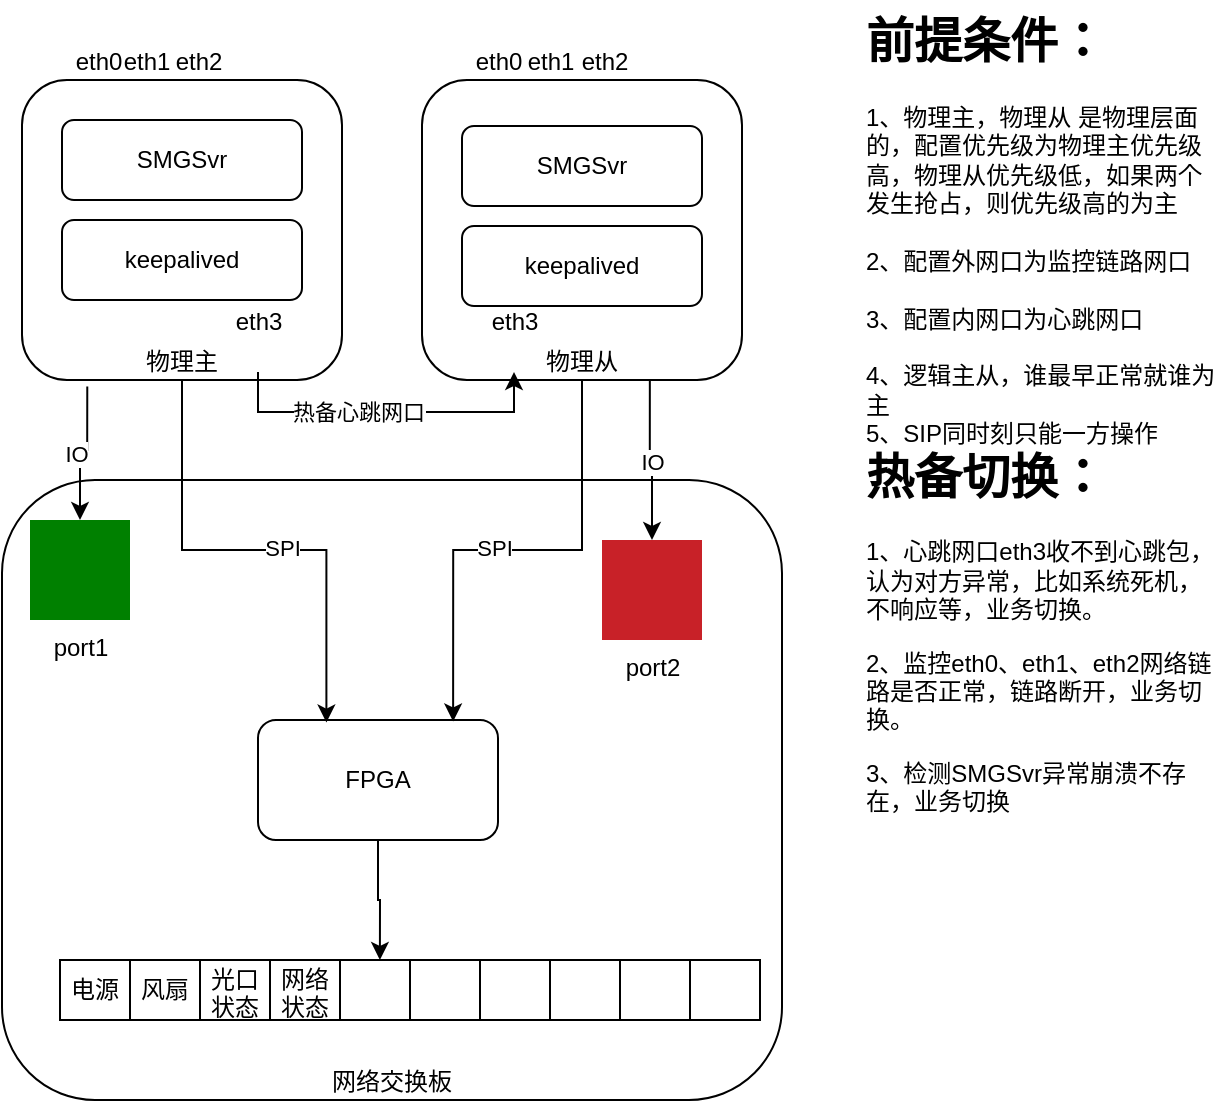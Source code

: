 <mxfile version="28.0.7">
  <diagram name="第 1 页" id="JsG_deU7dv6ZPL6rb_Fu">
    <mxGraphModel dx="815" dy="414" grid="1" gridSize="10" guides="1" tooltips="1" connect="1" arrows="1" fold="1" page="1" pageScale="1" pageWidth="827" pageHeight="1169" math="0" shadow="0">
      <root>
        <mxCell id="0" />
        <mxCell id="1" parent="0" />
        <mxCell id="0CipUV3xGFJQIInli8gr-2" value="网络交换板" style="rounded=1;whiteSpace=wrap;html=1;verticalAlign=bottom;" vertex="1" parent="1">
          <mxGeometry x="140" y="360" width="390" height="310" as="geometry" />
        </mxCell>
        <mxCell id="0CipUV3xGFJQIInli8gr-21" style="edgeStyle=orthogonalEdgeStyle;rounded=0;orthogonalLoop=1;jettySize=auto;html=1;exitX=0.204;exitY=1.022;exitDx=0;exitDy=0;exitPerimeter=0;" edge="1" parent="1" source="0CipUV3xGFJQIInli8gr-1" target="0CipUV3xGFJQIInli8gr-19">
          <mxGeometry relative="1" as="geometry" />
        </mxCell>
        <mxCell id="0CipUV3xGFJQIInli8gr-33" value="IO" style="edgeLabel;html=1;align=center;verticalAlign=middle;resizable=0;points=[];" vertex="1" connectable="0" parent="0CipUV3xGFJQIInli8gr-21">
          <mxGeometry x="0.059" y="-2" relative="1" as="geometry">
            <mxPoint as="offset" />
          </mxGeometry>
        </mxCell>
        <mxCell id="0CipUV3xGFJQIInli8gr-1" value="物理主" style="rounded=1;whiteSpace=wrap;html=1;verticalAlign=bottom;" vertex="1" parent="1">
          <mxGeometry x="150" y="160" width="160" height="150" as="geometry" />
        </mxCell>
        <mxCell id="0CipUV3xGFJQIInli8gr-22" style="edgeStyle=orthogonalEdgeStyle;rounded=0;orthogonalLoop=1;jettySize=auto;html=1;exitX=0.712;exitY=0.988;exitDx=0;exitDy=0;exitPerimeter=0;" edge="1" parent="1" source="0CipUV3xGFJQIInli8gr-3" target="0CipUV3xGFJQIInli8gr-20">
          <mxGeometry relative="1" as="geometry" />
        </mxCell>
        <mxCell id="0CipUV3xGFJQIInli8gr-34" value="IO" style="edgeLabel;html=1;align=center;verticalAlign=middle;resizable=0;points=[];" vertex="1" connectable="0" parent="0CipUV3xGFJQIInli8gr-22">
          <mxGeometry x="0.056" relative="1" as="geometry">
            <mxPoint as="offset" />
          </mxGeometry>
        </mxCell>
        <mxCell id="0CipUV3xGFJQIInli8gr-3" value="物理从" style="rounded=1;whiteSpace=wrap;html=1;verticalAlign=bottom;" vertex="1" parent="1">
          <mxGeometry x="350" y="160" width="160" height="150" as="geometry" />
        </mxCell>
        <mxCell id="0CipUV3xGFJQIInli8gr-4" value="SMGSvr" style="rounded=1;whiteSpace=wrap;html=1;" vertex="1" parent="1">
          <mxGeometry x="170" y="180" width="120" height="40" as="geometry" />
        </mxCell>
        <mxCell id="0CipUV3xGFJQIInli8gr-5" value="SMGSvr" style="rounded=1;whiteSpace=wrap;html=1;" vertex="1" parent="1">
          <mxGeometry x="370" y="183" width="120" height="40" as="geometry" />
        </mxCell>
        <mxCell id="0CipUV3xGFJQIInli8gr-6" value="eth0" style="shape=image;html=1;verticalAlign=bottom;verticalLabelPosition=top;labelBackgroundColor=#ffffff;imageAspect=0;aspect=fixed;image=https://icons.diagrams.net/icon-cache1/Bootstrap_Vol_2-2296/ethernet-743.svg;labelPosition=center;align=center;" vertex="1" parent="1">
          <mxGeometry x="180" y="160" width="16" height="16" as="geometry" />
        </mxCell>
        <mxCell id="0CipUV3xGFJQIInli8gr-7" value="eth1" style="shape=image;html=1;verticalAlign=bottom;verticalLabelPosition=top;labelBackgroundColor=#ffffff;imageAspect=0;aspect=fixed;image=https://icons.diagrams.net/icon-cache1/Bootstrap_Vol_2-2296/ethernet-743.svg;labelPosition=center;align=center;" vertex="1" parent="1">
          <mxGeometry x="204" y="160" width="16" height="16" as="geometry" />
        </mxCell>
        <mxCell id="0CipUV3xGFJQIInli8gr-8" value="eth2" style="shape=image;html=1;verticalAlign=bottom;verticalLabelPosition=top;labelBackgroundColor=#ffffff;imageAspect=0;aspect=fixed;image=https://icons.diagrams.net/icon-cache1/Bootstrap_Vol_2-2296/ethernet-743.svg;labelPosition=center;align=center;" vertex="1" parent="1">
          <mxGeometry x="230" y="160" width="16" height="16" as="geometry" />
        </mxCell>
        <mxCell id="0CipUV3xGFJQIInli8gr-14" style="edgeStyle=orthogonalEdgeStyle;rounded=0;orthogonalLoop=1;jettySize=auto;html=1;entryX=0.5;entryY=1;entryDx=0;entryDy=0;" edge="1" parent="1" source="0CipUV3xGFJQIInli8gr-9" target="0CipUV3xGFJQIInli8gr-10">
          <mxGeometry relative="1" as="geometry">
            <Array as="points">
              <mxPoint x="268" y="326" />
              <mxPoint x="396" y="326" />
            </Array>
          </mxGeometry>
        </mxCell>
        <mxCell id="0CipUV3xGFJQIInli8gr-15" value="热备心跳网口" style="edgeLabel;html=1;align=center;verticalAlign=middle;resizable=0;points=[];" vertex="1" connectable="0" parent="0CipUV3xGFJQIInli8gr-14">
          <mxGeometry x="-0.169" relative="1" as="geometry">
            <mxPoint as="offset" />
          </mxGeometry>
        </mxCell>
        <mxCell id="0CipUV3xGFJQIInli8gr-9" value="eth3" style="shape=image;html=1;verticalAlign=bottom;verticalLabelPosition=top;labelBackgroundColor=#ffffff;imageAspect=0;aspect=fixed;image=https://icons.diagrams.net/icon-cache1/Bootstrap_Vol_2-2296/ethernet-743.svg;labelPosition=center;align=center;" vertex="1" parent="1">
          <mxGeometry x="260" y="290" width="16" height="16" as="geometry" />
        </mxCell>
        <mxCell id="0CipUV3xGFJQIInli8gr-10" value="eth3" style="shape=image;html=1;verticalAlign=bottom;verticalLabelPosition=top;labelBackgroundColor=#ffffff;imageAspect=0;aspect=fixed;image=https://icons.diagrams.net/icon-cache1/Bootstrap_Vol_2-2296/ethernet-743.svg;labelPosition=center;align=center;" vertex="1" parent="1">
          <mxGeometry x="388" y="290" width="16" height="16" as="geometry" />
        </mxCell>
        <mxCell id="0CipUV3xGFJQIInli8gr-11" value="eth0" style="shape=image;html=1;verticalAlign=bottom;verticalLabelPosition=top;labelBackgroundColor=#ffffff;imageAspect=0;aspect=fixed;image=https://icons.diagrams.net/icon-cache1/Bootstrap_Vol_2-2296/ethernet-743.svg;labelPosition=center;align=center;" vertex="1" parent="1">
          <mxGeometry x="380" y="160" width="16" height="16" as="geometry" />
        </mxCell>
        <mxCell id="0CipUV3xGFJQIInli8gr-12" value="eth1" style="shape=image;html=1;verticalAlign=bottom;verticalLabelPosition=top;labelBackgroundColor=#ffffff;imageAspect=0;aspect=fixed;image=https://icons.diagrams.net/icon-cache1/Bootstrap_Vol_2-2296/ethernet-743.svg;labelPosition=center;align=center;" vertex="1" parent="1">
          <mxGeometry x="406" y="160" width="16" height="16" as="geometry" />
        </mxCell>
        <mxCell id="0CipUV3xGFJQIInli8gr-13" value="eth2" style="shape=image;html=1;verticalAlign=bottom;verticalLabelPosition=top;labelBackgroundColor=#ffffff;imageAspect=0;aspect=fixed;image=https://icons.diagrams.net/icon-cache1/Bootstrap_Vol_2-2296/ethernet-743.svg;labelPosition=center;align=center;" vertex="1" parent="1">
          <mxGeometry x="433" y="160" width="16" height="16" as="geometry" />
        </mxCell>
        <mxCell id="0CipUV3xGFJQIInli8gr-16" value="keepalived" style="rounded=1;whiteSpace=wrap;html=1;" vertex="1" parent="1">
          <mxGeometry x="170" y="230" width="120" height="40" as="geometry" />
        </mxCell>
        <mxCell id="0CipUV3xGFJQIInli8gr-17" value="keepalived" style="rounded=1;whiteSpace=wrap;html=1;" vertex="1" parent="1">
          <mxGeometry x="370" y="233" width="120" height="40" as="geometry" />
        </mxCell>
        <mxCell id="0CipUV3xGFJQIInli8gr-19" value="port1" style="fillColor=#008000;aspect=fixed;sketch=0;pointerEvents=1;shadow=0;dashed=0;html=1;strokeColor=none;labelPosition=center;verticalLabelPosition=bottom;outlineConnect=0;verticalAlign=top;align=center;shape=mxgraph.openstack.neutron_port;" vertex="1" parent="1">
          <mxGeometry x="154" y="380" width="50" height="50" as="geometry" />
        </mxCell>
        <mxCell id="0CipUV3xGFJQIInli8gr-20" value="port2" style="fillColor=#C82128;aspect=fixed;sketch=0;pointerEvents=1;shadow=0;dashed=0;html=1;strokeColor=none;labelPosition=center;verticalLabelPosition=bottom;outlineConnect=0;verticalAlign=top;align=center;shape=mxgraph.openstack.neutron_port;" vertex="1" parent="1">
          <mxGeometry x="440" y="390" width="50" height="50" as="geometry" />
        </mxCell>
        <mxCell id="0CipUV3xGFJQIInli8gr-23" value="&lt;h1 style=&quot;margin-top: 0px;&quot;&gt;前提条件：&lt;/h1&gt;&lt;div&gt;&lt;span style=&quot;background-color: transparent; color: light-dark(rgb(0, 0, 0), rgb(255, 255, 255));&quot;&gt;1、物理主，物理从 是物理层面的，配置优先级为物理主优先级高，物理从优先级低，如果两个发生抢占，则优先级高的为主&lt;/span&gt;&lt;/div&gt;&lt;div&gt;&lt;span style=&quot;background-color: transparent; color: light-dark(rgb(0, 0, 0), rgb(255, 255, 255));&quot;&gt;&lt;br&gt;&lt;/span&gt;&lt;/div&gt;&lt;div&gt;2、配置外网口为监控链路网口&lt;/div&gt;&lt;div&gt;&lt;br&gt;&lt;/div&gt;&lt;div&gt;3、配置内网口为心跳网口&lt;/div&gt;&lt;div&gt;&lt;br&gt;&lt;/div&gt;&lt;div&gt;4、逻辑主从，谁最早正常就谁为主&lt;/div&gt;&lt;div&gt;5、SIP同时刻只能一方操作&lt;/div&gt;&lt;h1 style=&quot;margin-top: 0px;&quot;&gt;热备切换：&lt;/h1&gt;&lt;p&gt;&lt;span style=&quot;background-color: transparent; color: light-dark(rgb(0, 0, 0), rgb(255, 255, 255));&quot;&gt;1、心跳网口eth3收不到心跳包，认为对方异常，比如系统死机，不响应等，业务切换。&lt;/span&gt;&lt;/p&gt;&lt;p&gt;&lt;span style=&quot;background-color: transparent; color: light-dark(rgb(0, 0, 0), rgb(255, 255, 255));&quot;&gt;2、监控eth0、eth1、eth2网络链路是否正常，链路断开，业务切换。&lt;/span&gt;&lt;/p&gt;&lt;p&gt;3、检测SMGSvr异常崩溃不存在，业务切换&lt;/p&gt;" style="text;html=1;whiteSpace=wrap;overflow=hidden;rounded=0;" vertex="1" parent="1">
          <mxGeometry x="570" y="120" width="180" height="530" as="geometry" />
        </mxCell>
        <mxCell id="0CipUV3xGFJQIInli8gr-26" value="FPGA" style="rounded=1;whiteSpace=wrap;html=1;" vertex="1" parent="1">
          <mxGeometry x="268" y="480" width="120" height="60" as="geometry" />
        </mxCell>
        <mxCell id="0CipUV3xGFJQIInli8gr-29" style="edgeStyle=orthogonalEdgeStyle;rounded=0;orthogonalLoop=1;jettySize=auto;html=1;entryX=0.285;entryY=0.021;entryDx=0;entryDy=0;entryPerimeter=0;" edge="1" parent="1" source="0CipUV3xGFJQIInli8gr-1" target="0CipUV3xGFJQIInli8gr-26">
          <mxGeometry relative="1" as="geometry" />
        </mxCell>
        <mxCell id="0CipUV3xGFJQIInli8gr-31" value="SPI" style="edgeLabel;html=1;align=center;verticalAlign=middle;resizable=0;points=[];" vertex="1" connectable="0" parent="0CipUV3xGFJQIInli8gr-29">
          <mxGeometry x="0.108" y="1" relative="1" as="geometry">
            <mxPoint as="offset" />
          </mxGeometry>
        </mxCell>
        <mxCell id="0CipUV3xGFJQIInli8gr-30" style="edgeStyle=orthogonalEdgeStyle;rounded=0;orthogonalLoop=1;jettySize=auto;html=1;entryX=0.813;entryY=0.012;entryDx=0;entryDy=0;entryPerimeter=0;" edge="1" parent="1" source="0CipUV3xGFJQIInli8gr-3" target="0CipUV3xGFJQIInli8gr-26">
          <mxGeometry relative="1" as="geometry" />
        </mxCell>
        <mxCell id="0CipUV3xGFJQIInli8gr-32" value="SPI" style="edgeLabel;html=1;align=center;verticalAlign=middle;resizable=0;points=[];" vertex="1" connectable="0" parent="0CipUV3xGFJQIInli8gr-30">
          <mxGeometry x="0.096" y="-1" relative="1" as="geometry">
            <mxPoint as="offset" />
          </mxGeometry>
        </mxCell>
        <mxCell id="0CipUV3xGFJQIInli8gr-54" value="" style="shape=table;startSize=0;container=1;collapsible=0;childLayout=tableLayout;" vertex="1" parent="1">
          <mxGeometry x="169" y="600" width="350" height="30" as="geometry" />
        </mxCell>
        <mxCell id="0CipUV3xGFJQIInli8gr-55" value="" style="shape=tableRow;horizontal=0;startSize=0;swimlaneHead=0;swimlaneBody=0;strokeColor=inherit;top=0;left=0;bottom=0;right=0;collapsible=0;dropTarget=0;fillColor=none;points=[[0,0.5],[1,0.5]];portConstraint=eastwest;" vertex="1" parent="0CipUV3xGFJQIInli8gr-54">
          <mxGeometry width="350" height="30" as="geometry" />
        </mxCell>
        <mxCell id="0CipUV3xGFJQIInli8gr-56" value="电源" style="shape=partialRectangle;html=1;whiteSpace=wrap;connectable=0;strokeColor=inherit;overflow=hidden;fillColor=none;top=0;left=0;bottom=0;right=0;pointerEvents=1;" vertex="1" parent="0CipUV3xGFJQIInli8gr-55">
          <mxGeometry width="35" height="30" as="geometry">
            <mxRectangle width="35" height="30" as="alternateBounds" />
          </mxGeometry>
        </mxCell>
        <mxCell id="0CipUV3xGFJQIInli8gr-57" value="风扇" style="shape=partialRectangle;html=1;whiteSpace=wrap;connectable=0;strokeColor=inherit;overflow=hidden;fillColor=none;top=0;left=0;bottom=0;right=0;pointerEvents=1;" vertex="1" parent="0CipUV3xGFJQIInli8gr-55">
          <mxGeometry x="35" width="35" height="30" as="geometry">
            <mxRectangle width="35" height="30" as="alternateBounds" />
          </mxGeometry>
        </mxCell>
        <mxCell id="0CipUV3xGFJQIInli8gr-58" value="光口状态" style="shape=partialRectangle;html=1;whiteSpace=wrap;connectable=0;strokeColor=inherit;overflow=hidden;fillColor=none;top=0;left=0;bottom=0;right=0;pointerEvents=1;" vertex="1" parent="0CipUV3xGFJQIInli8gr-55">
          <mxGeometry x="70" width="35" height="30" as="geometry">
            <mxRectangle width="35" height="30" as="alternateBounds" />
          </mxGeometry>
        </mxCell>
        <mxCell id="0CipUV3xGFJQIInli8gr-59" value="网络状态" style="shape=partialRectangle;html=1;whiteSpace=wrap;connectable=0;strokeColor=inherit;overflow=hidden;fillColor=none;top=0;left=0;bottom=0;right=0;pointerEvents=1;" vertex="1" parent="0CipUV3xGFJQIInli8gr-55">
          <mxGeometry x="105" width="35" height="30" as="geometry">
            <mxRectangle width="35" height="30" as="alternateBounds" />
          </mxGeometry>
        </mxCell>
        <mxCell id="0CipUV3xGFJQIInli8gr-60" value="" style="shape=partialRectangle;html=1;whiteSpace=wrap;connectable=0;strokeColor=inherit;overflow=hidden;fillColor=none;top=0;left=0;bottom=0;right=0;pointerEvents=1;" vertex="1" parent="0CipUV3xGFJQIInli8gr-55">
          <mxGeometry x="140" width="35" height="30" as="geometry">
            <mxRectangle width="35" height="30" as="alternateBounds" />
          </mxGeometry>
        </mxCell>
        <mxCell id="0CipUV3xGFJQIInli8gr-61" value="" style="shape=partialRectangle;html=1;whiteSpace=wrap;connectable=0;strokeColor=inherit;overflow=hidden;fillColor=none;top=0;left=0;bottom=0;right=0;pointerEvents=1;" vertex="1" parent="0CipUV3xGFJQIInli8gr-55">
          <mxGeometry x="175" width="35" height="30" as="geometry">
            <mxRectangle width="35" height="30" as="alternateBounds" />
          </mxGeometry>
        </mxCell>
        <mxCell id="0CipUV3xGFJQIInli8gr-62" value="" style="shape=partialRectangle;html=1;whiteSpace=wrap;connectable=0;strokeColor=inherit;overflow=hidden;fillColor=none;top=0;left=0;bottom=0;right=0;pointerEvents=1;" vertex="1" parent="0CipUV3xGFJQIInli8gr-55">
          <mxGeometry x="210" width="35" height="30" as="geometry">
            <mxRectangle width="35" height="30" as="alternateBounds" />
          </mxGeometry>
        </mxCell>
        <mxCell id="0CipUV3xGFJQIInli8gr-63" value="" style="shape=partialRectangle;html=1;whiteSpace=wrap;connectable=0;strokeColor=inherit;overflow=hidden;fillColor=none;top=0;left=0;bottom=0;right=0;pointerEvents=1;" vertex="1" parent="0CipUV3xGFJQIInli8gr-55">
          <mxGeometry x="245" width="35" height="30" as="geometry">
            <mxRectangle width="35" height="30" as="alternateBounds" />
          </mxGeometry>
        </mxCell>
        <mxCell id="0CipUV3xGFJQIInli8gr-64" value="" style="shape=partialRectangle;html=1;whiteSpace=wrap;connectable=0;strokeColor=inherit;overflow=hidden;fillColor=none;top=0;left=0;bottom=0;right=0;pointerEvents=1;" vertex="1" parent="0CipUV3xGFJQIInli8gr-55">
          <mxGeometry x="280" width="35" height="30" as="geometry">
            <mxRectangle width="35" height="30" as="alternateBounds" />
          </mxGeometry>
        </mxCell>
        <mxCell id="0CipUV3xGFJQIInli8gr-65" value="" style="shape=partialRectangle;html=1;whiteSpace=wrap;connectable=0;strokeColor=inherit;overflow=hidden;fillColor=none;top=0;left=0;bottom=0;right=0;pointerEvents=1;" vertex="1" parent="0CipUV3xGFJQIInli8gr-55">
          <mxGeometry x="315" width="35" height="30" as="geometry">
            <mxRectangle width="35" height="30" as="alternateBounds" />
          </mxGeometry>
        </mxCell>
        <mxCell id="0CipUV3xGFJQIInli8gr-67" style="edgeStyle=orthogonalEdgeStyle;rounded=0;orthogonalLoop=1;jettySize=auto;html=1;entryX=0.457;entryY=0;entryDx=0;entryDy=0;entryPerimeter=0;" edge="1" parent="1" source="0CipUV3xGFJQIInli8gr-26" target="0CipUV3xGFJQIInli8gr-54">
          <mxGeometry relative="1" as="geometry" />
        </mxCell>
      </root>
    </mxGraphModel>
  </diagram>
</mxfile>
